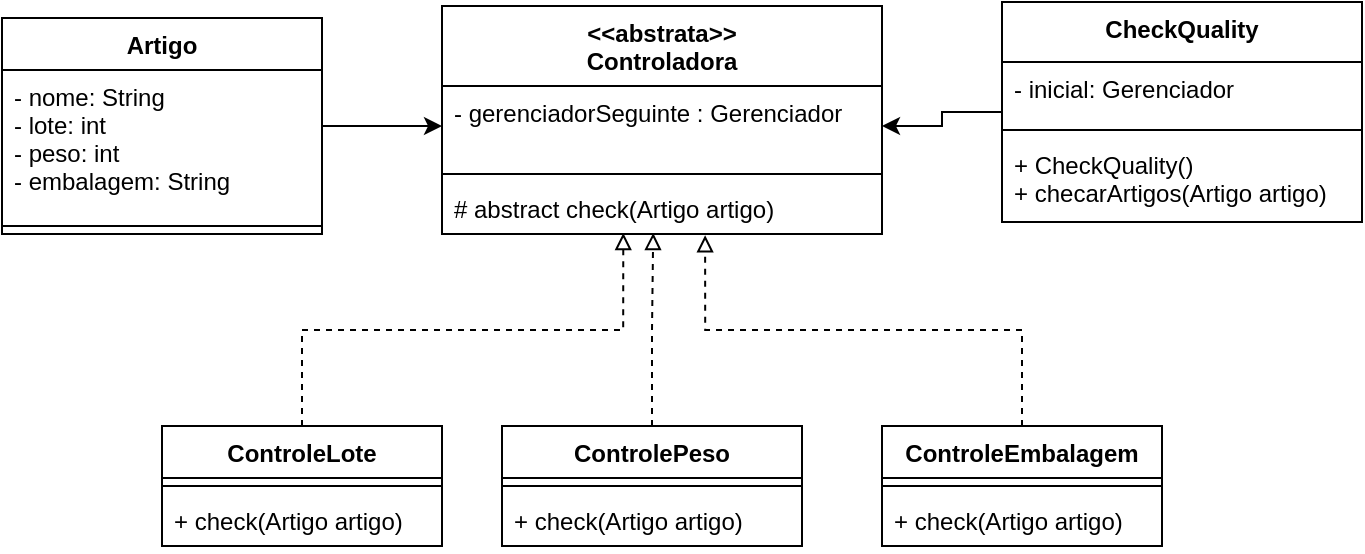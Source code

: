 <mxfile version="15.5.8" type="github">
  <diagram id="KXQsaINp2cschyCxnEVH" name="Page-1">
    <mxGraphModel dx="1695" dy="520" grid="1" gridSize="10" guides="1" tooltips="1" connect="1" arrows="1" fold="1" page="1" pageScale="1" pageWidth="827" pageHeight="1169" math="0" shadow="0">
      <root>
        <mxCell id="0" />
        <mxCell id="1" parent="0" />
        <mxCell id="FUPp8k_TAQpuRoAhEf-N-16" style="edgeStyle=orthogonalEdgeStyle;rounded=0;orthogonalLoop=1;jettySize=auto;html=1;entryX=1;entryY=0.5;entryDx=0;entryDy=0;endArrow=classic;endFill=1;" parent="1" source="vYngIthFh2Yxpf4_tDEc-1" target="FUPp8k_TAQpuRoAhEf-N-9" edge="1">
          <mxGeometry relative="1" as="geometry" />
        </mxCell>
        <mxCell id="vYngIthFh2Yxpf4_tDEc-1" value="CheckQuality" style="swimlane;fontStyle=1;align=center;verticalAlign=top;childLayout=stackLayout;horizontal=1;startSize=30;horizontalStack=0;resizeParent=1;resizeParentMax=0;resizeLast=0;collapsible=1;marginBottom=0;" parent="1" vertex="1">
          <mxGeometry x="430" y="208" width="180" height="110" as="geometry" />
        </mxCell>
        <mxCell id="vYngIthFh2Yxpf4_tDEc-2" value="- inicial: Gerenciador" style="text;strokeColor=none;fillColor=none;align=left;verticalAlign=top;spacingLeft=4;spacingRight=4;overflow=hidden;rotatable=0;points=[[0,0.5],[1,0.5]];portConstraint=eastwest;" parent="vYngIthFh2Yxpf4_tDEc-1" vertex="1">
          <mxGeometry y="30" width="180" height="30" as="geometry" />
        </mxCell>
        <mxCell id="vYngIthFh2Yxpf4_tDEc-3" value="" style="line;strokeWidth=1;fillColor=none;align=left;verticalAlign=middle;spacingTop=-1;spacingLeft=3;spacingRight=3;rotatable=0;labelPosition=right;points=[];portConstraint=eastwest;" parent="vYngIthFh2Yxpf4_tDEc-1" vertex="1">
          <mxGeometry y="60" width="180" height="8" as="geometry" />
        </mxCell>
        <mxCell id="vYngIthFh2Yxpf4_tDEc-4" value="+ CheckQuality()&#xa;+ checarArtigos(Artigo artigo)" style="text;strokeColor=none;fillColor=none;align=left;verticalAlign=top;spacingLeft=4;spacingRight=4;overflow=hidden;rotatable=0;points=[[0,0.5],[1,0.5]];portConstraint=eastwest;" parent="vYngIthFh2Yxpf4_tDEc-1" vertex="1">
          <mxGeometry y="68" width="180" height="42" as="geometry" />
        </mxCell>
        <mxCell id="FUPp8k_TAQpuRoAhEf-N-12" style="edgeStyle=orthogonalEdgeStyle;rounded=0;orthogonalLoop=1;jettySize=auto;html=1;entryX=0.412;entryY=0.981;entryDx=0;entryDy=0;entryPerimeter=0;dashed=1;endArrow=block;endFill=0;" parent="1" source="vYngIthFh2Yxpf4_tDEc-5" target="FUPp8k_TAQpuRoAhEf-N-8" edge="1">
          <mxGeometry relative="1" as="geometry" />
        </mxCell>
        <mxCell id="vYngIthFh2Yxpf4_tDEc-5" value="ControleLote" style="swimlane;fontStyle=1;align=center;verticalAlign=top;childLayout=stackLayout;horizontal=1;startSize=26;horizontalStack=0;resizeParent=1;resizeParentMax=0;resizeLast=0;collapsible=1;marginBottom=0;" parent="1" vertex="1">
          <mxGeometry x="10" y="420" width="140" height="60" as="geometry" />
        </mxCell>
        <mxCell id="vYngIthFh2Yxpf4_tDEc-7" value="" style="line;strokeWidth=1;fillColor=none;align=left;verticalAlign=middle;spacingTop=-1;spacingLeft=3;spacingRight=3;rotatable=0;labelPosition=right;points=[];portConstraint=eastwest;" parent="vYngIthFh2Yxpf4_tDEc-5" vertex="1">
          <mxGeometry y="26" width="140" height="8" as="geometry" />
        </mxCell>
        <mxCell id="vYngIthFh2Yxpf4_tDEc-8" value="+ check(Artigo artigo)" style="text;strokeColor=none;fillColor=none;align=left;verticalAlign=top;spacingLeft=4;spacingRight=4;overflow=hidden;rotatable=0;points=[[0,0.5],[1,0.5]];portConstraint=eastwest;" parent="vYngIthFh2Yxpf4_tDEc-5" vertex="1">
          <mxGeometry y="34" width="140" height="26" as="geometry" />
        </mxCell>
        <mxCell id="FUPp8k_TAQpuRoAhEf-N-13" style="edgeStyle=orthogonalEdgeStyle;rounded=0;orthogonalLoop=1;jettySize=auto;html=1;entryX=0.48;entryY=0.981;entryDx=0;entryDy=0;entryPerimeter=0;dashed=1;endArrow=block;endFill=0;" parent="1" source="vYngIthFh2Yxpf4_tDEc-9" target="FUPp8k_TAQpuRoAhEf-N-8" edge="1">
          <mxGeometry relative="1" as="geometry" />
        </mxCell>
        <mxCell id="vYngIthFh2Yxpf4_tDEc-9" value="ControlePeso" style="swimlane;fontStyle=1;align=center;verticalAlign=top;childLayout=stackLayout;horizontal=1;startSize=26;horizontalStack=0;resizeParent=1;resizeParentMax=0;resizeLast=0;collapsible=1;marginBottom=0;" parent="1" vertex="1">
          <mxGeometry x="180" y="420" width="150" height="60" as="geometry" />
        </mxCell>
        <mxCell id="vYngIthFh2Yxpf4_tDEc-11" value="" style="line;strokeWidth=1;fillColor=none;align=left;verticalAlign=middle;spacingTop=-1;spacingLeft=3;spacingRight=3;rotatable=0;labelPosition=right;points=[];portConstraint=eastwest;" parent="vYngIthFh2Yxpf4_tDEc-9" vertex="1">
          <mxGeometry y="26" width="150" height="8" as="geometry" />
        </mxCell>
        <mxCell id="vYngIthFh2Yxpf4_tDEc-12" value="+ check(Artigo artigo)" style="text;strokeColor=none;fillColor=none;align=left;verticalAlign=top;spacingLeft=4;spacingRight=4;overflow=hidden;rotatable=0;points=[[0,0.5],[1,0.5]];portConstraint=eastwest;" parent="vYngIthFh2Yxpf4_tDEc-9" vertex="1">
          <mxGeometry y="34" width="150" height="26" as="geometry" />
        </mxCell>
        <mxCell id="FUPp8k_TAQpuRoAhEf-N-14" style="edgeStyle=orthogonalEdgeStyle;rounded=0;orthogonalLoop=1;jettySize=auto;html=1;entryX=0.598;entryY=1.024;entryDx=0;entryDy=0;entryPerimeter=0;dashed=1;endArrow=block;endFill=0;" parent="1" source="vYngIthFh2Yxpf4_tDEc-13" target="FUPp8k_TAQpuRoAhEf-N-8" edge="1">
          <mxGeometry relative="1" as="geometry" />
        </mxCell>
        <mxCell id="vYngIthFh2Yxpf4_tDEc-13" value="ControleEmbalagem" style="swimlane;fontStyle=1;align=center;verticalAlign=top;childLayout=stackLayout;horizontal=1;startSize=26;horizontalStack=0;resizeParent=1;resizeParentMax=0;resizeLast=0;collapsible=1;marginBottom=0;" parent="1" vertex="1">
          <mxGeometry x="370" y="420" width="140" height="60" as="geometry" />
        </mxCell>
        <mxCell id="vYngIthFh2Yxpf4_tDEc-15" value="" style="line;strokeWidth=1;fillColor=none;align=left;verticalAlign=middle;spacingTop=-1;spacingLeft=3;spacingRight=3;rotatable=0;labelPosition=right;points=[];portConstraint=eastwest;" parent="vYngIthFh2Yxpf4_tDEc-13" vertex="1">
          <mxGeometry y="26" width="140" height="8" as="geometry" />
        </mxCell>
        <mxCell id="vYngIthFh2Yxpf4_tDEc-16" value="+ check(Artigo artigo)" style="text;strokeColor=none;fillColor=none;align=left;verticalAlign=top;spacingLeft=4;spacingRight=4;overflow=hidden;rotatable=0;points=[[0,0.5],[1,0.5]];portConstraint=eastwest;" parent="vYngIthFh2Yxpf4_tDEc-13" vertex="1">
          <mxGeometry y="34" width="140" height="26" as="geometry" />
        </mxCell>
        <mxCell id="FUPp8k_TAQpuRoAhEf-N-15" style="edgeStyle=orthogonalEdgeStyle;rounded=0;orthogonalLoop=1;jettySize=auto;html=1;endArrow=classic;endFill=1;" parent="1" source="vYngIthFh2Yxpf4_tDEc-17" target="FUPp8k_TAQpuRoAhEf-N-9" edge="1">
          <mxGeometry relative="1" as="geometry" />
        </mxCell>
        <mxCell id="vYngIthFh2Yxpf4_tDEc-17" value="Artigo" style="swimlane;fontStyle=1;align=center;verticalAlign=top;childLayout=stackLayout;horizontal=1;startSize=26;horizontalStack=0;resizeParent=1;resizeParentMax=0;resizeLast=0;collapsible=1;marginBottom=0;" parent="1" vertex="1">
          <mxGeometry x="-70" y="216" width="160" height="108" as="geometry" />
        </mxCell>
        <mxCell id="vYngIthFh2Yxpf4_tDEc-18" value="- nome: String&#xa;- lote: int&#xa;- peso: int&#xa;- embalagem: String" style="text;strokeColor=none;fillColor=none;align=left;verticalAlign=top;spacingLeft=4;spacingRight=4;overflow=hidden;rotatable=0;points=[[0,0.5],[1,0.5]];portConstraint=eastwest;" parent="vYngIthFh2Yxpf4_tDEc-17" vertex="1">
          <mxGeometry y="26" width="160" height="74" as="geometry" />
        </mxCell>
        <mxCell id="vYngIthFh2Yxpf4_tDEc-19" value="" style="line;strokeWidth=1;fillColor=none;align=left;verticalAlign=middle;spacingTop=-1;spacingLeft=3;spacingRight=3;rotatable=0;labelPosition=right;points=[];portConstraint=eastwest;" parent="vYngIthFh2Yxpf4_tDEc-17" vertex="1">
          <mxGeometry y="100" width="160" height="8" as="geometry" />
        </mxCell>
        <mxCell id="FUPp8k_TAQpuRoAhEf-N-6" value="&lt;&lt;abstrata&gt;&gt;&#xa;Controladora" style="swimlane;fontStyle=1;align=center;verticalAlign=top;childLayout=stackLayout;horizontal=1;startSize=40;horizontalStack=0;resizeParent=1;resizeParentMax=0;resizeLast=0;collapsible=1;marginBottom=0;" parent="1" vertex="1">
          <mxGeometry x="150" y="210" width="220" height="114" as="geometry" />
        </mxCell>
        <mxCell id="FUPp8k_TAQpuRoAhEf-N-9" value="- gerenciadorSeguinte : Gerenciador" style="text;strokeColor=none;fillColor=none;align=left;verticalAlign=top;spacingLeft=4;spacingRight=4;overflow=hidden;rotatable=0;points=[[0,0.5],[1,0.5]];portConstraint=eastwest;" parent="FUPp8k_TAQpuRoAhEf-N-6" vertex="1">
          <mxGeometry y="40" width="220" height="40" as="geometry" />
        </mxCell>
        <mxCell id="FUPp8k_TAQpuRoAhEf-N-7" value="" style="line;strokeWidth=1;fillColor=none;align=left;verticalAlign=middle;spacingTop=-1;spacingLeft=3;spacingRight=3;rotatable=0;labelPosition=right;points=[];portConstraint=eastwest;" parent="FUPp8k_TAQpuRoAhEf-N-6" vertex="1">
          <mxGeometry y="80" width="220" height="8" as="geometry" />
        </mxCell>
        <mxCell id="FUPp8k_TAQpuRoAhEf-N-8" value="# abstract check(Artigo artigo)" style="text;strokeColor=none;fillColor=none;align=left;verticalAlign=top;spacingLeft=4;spacingRight=4;overflow=hidden;rotatable=0;points=[[0,0.5],[1,0.5]];portConstraint=eastwest;" parent="FUPp8k_TAQpuRoAhEf-N-6" vertex="1">
          <mxGeometry y="88" width="220" height="26" as="geometry" />
        </mxCell>
      </root>
    </mxGraphModel>
  </diagram>
</mxfile>
